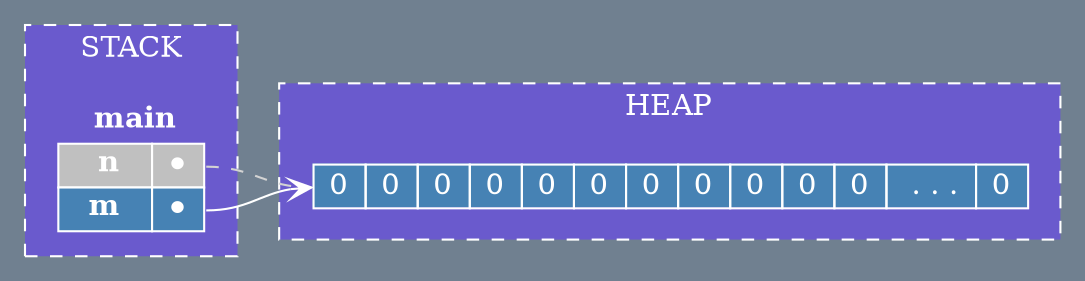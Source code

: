 digraph{
      bgcolor="slategrey";
      rankdir= LR;

      subgraph cluster_0 {
            fontcolor = "white";
            color = "white";
            style = dashed;
            label = "HEAP";
            bgcolor = "slateblue";
            
            nodeA [
                  fontcolor="white"; 
                  shape=plaintext; 
                  label=<
                        <table border="0" cellborder="1" cellspacing="0" 
                        color="white" bgcolor="steelblue">
                              <tr>
                                    <td port="f0"> 0 </td>
                                    <td port="f3"> 0 </td>
                                    <td> 0 </td>
                                    <td> 0 </td>
                                    <td> 0 </td>
                                    <td> 0 </td>
                                    <td> 0 </td>
                                    <td> 0 </td>
                                    <td> 0 </td>
                                    <td> 0 </td>
                                    <td> 0 </td>
                                    <td>  . . . </td>
                                    <td> 0 </td>     
                              </tr>
                        </table>
                  >
            ];
      } 

      subgraph cluster_1 {
            fontcolor = "white";
            color = "white";
            style = dashed;
            label = "STACK";
            bgcolor = "slateblue";
            
            nodeB [
                  fontcolor="white"; 
                  shape=plaintext; 
                  label=<
                        <table border="0" cellborder="1" cellspacing="0" 
                        color="slateblue">
                              <tr>
                              <td colspan="2"> <b>  main </b> </td>
                              </tr>
                              <tr>
                                    <td bgcolor="grey" color="white"> <b>  n </b> </td>
                                    <td bgcolor="grey" color="white" port="f1" > ⏺ </td>
                              </tr>
                              <tr>
                                    <td color="white" bgcolor="steelblue"> <b> m </b> </td>
                                    <td color="white" bgcolor="steelblue" port="f2"> ⏺ </td> //
                              </tr>
                        </table>
                  >
            ];
      }

      nodeB:f1 -> nodeA:f0 [arrowhead=none, color=lightgrey, style=dashed];
      nodeB:f2 -> nodeA:f0 [arrowhead=vee, color=white];
}